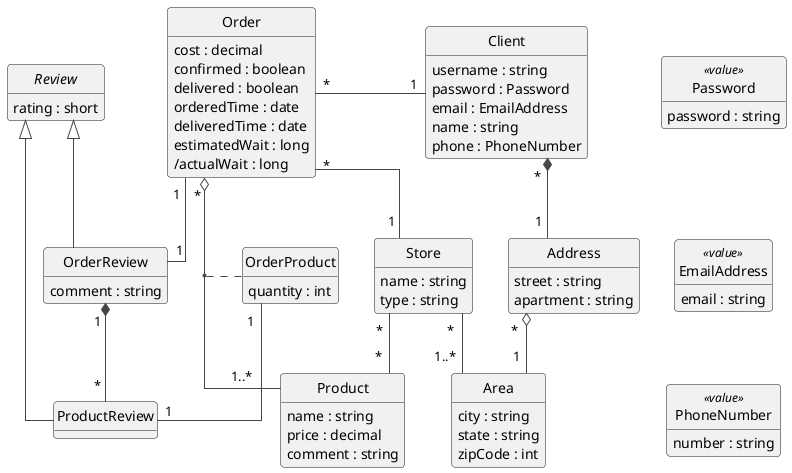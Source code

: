 @startuml
!theme vibrant

skinparam style strictuml
skinparam linetype ortho
' skinparam backgroundColor transparent

hide circle
hide empty methods

class Store {
  name : string
  type : string
}

class Order {
  cost : decimal
  confirmed : boolean
  delivered : boolean
  orderedTime : date
  deliveredTime : date
  estimatedWait : long
  /actualWait : long
}

class OrderProduct {
  quantity : int
}

class Product {
  name : string
  price : decimal
  comment : string
}

class Client {
  username : string
  password : Password
  email : EmailAddress
  name : string
  phone : PhoneNumber
}

class Address {
  street : string
  apartment : string
}

class Area {
  city : string
  state : string
  zipCode : int
}

interface Review {
  rating : short
}

class OrderReview {
  comment : string
}

class ProductReview {
}

together {
  class Password <<value>> {
    password : string
  }

  class EmailAddress <<value>> {
    email : string
  }

  class PhoneNumber <<value>> {
    number : string
  }
}

Password -down[hidden]- EmailAddress
EmailAddress -down[hidden]- PhoneNumber

Review <|-- OrderReview
Review <|-- ProductReview

Client "1" -left- "*" Order
Client "~*   " *-- "1" Address

Order "\n\n~*" -- "1" Store
Order "*" o-- "1..*      " Product
(Order, Product) .. OrderProduct

Store "~*    " -- "1..*" Area
Store "~*" -- "~*    " Product

Address "*" o-- "1   " Area

Order "1" -- "1" OrderReview
OrderReview "1 " *-- "~* " ProductReview
ProductReview "1    " -up- "1" OrderProduct
@enduml
